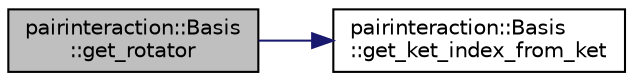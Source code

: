 digraph "pairinteraction::Basis::get_rotator"
{
 // INTERACTIVE_SVG=YES
 // LATEX_PDF_SIZE
  bgcolor="transparent";
  edge [fontname="Helvetica",fontsize="10",labelfontname="Helvetica",labelfontsize="10"];
  node [fontname="Helvetica",fontsize="10",shape=record];
  rankdir="LR";
  Node1 [label="pairinteraction::Basis\l::get_rotator",height=0.2,width=0.4,color="black", fillcolor="grey75", style="filled", fontcolor="black",tooltip=" "];
  Node1 -> Node2 [color="midnightblue",fontsize="10",style="solid",fontname="Helvetica"];
  Node2 [label="pairinteraction::Basis\l::get_ket_index_from_ket",height=0.2,width=0.4,color="black",URL="$classpairinteraction_1_1Basis.html#a327c94bc2f77729e50f9eb2e7167102d",tooltip=" "];
}

